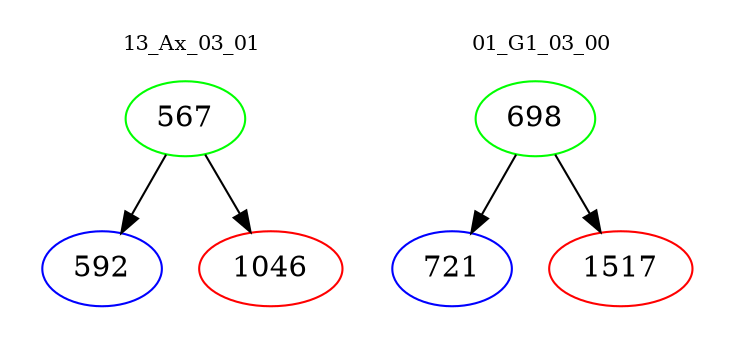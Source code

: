 digraph{
subgraph cluster_0 {
color = white
label = "13_Ax_03_01";
fontsize=10;
T0_567 [label="567", color="green"]
T0_567 -> T0_592 [color="black"]
T0_592 [label="592", color="blue"]
T0_567 -> T0_1046 [color="black"]
T0_1046 [label="1046", color="red"]
}
subgraph cluster_1 {
color = white
label = "01_G1_03_00";
fontsize=10;
T1_698 [label="698", color="green"]
T1_698 -> T1_721 [color="black"]
T1_721 [label="721", color="blue"]
T1_698 -> T1_1517 [color="black"]
T1_1517 [label="1517", color="red"]
}
}
